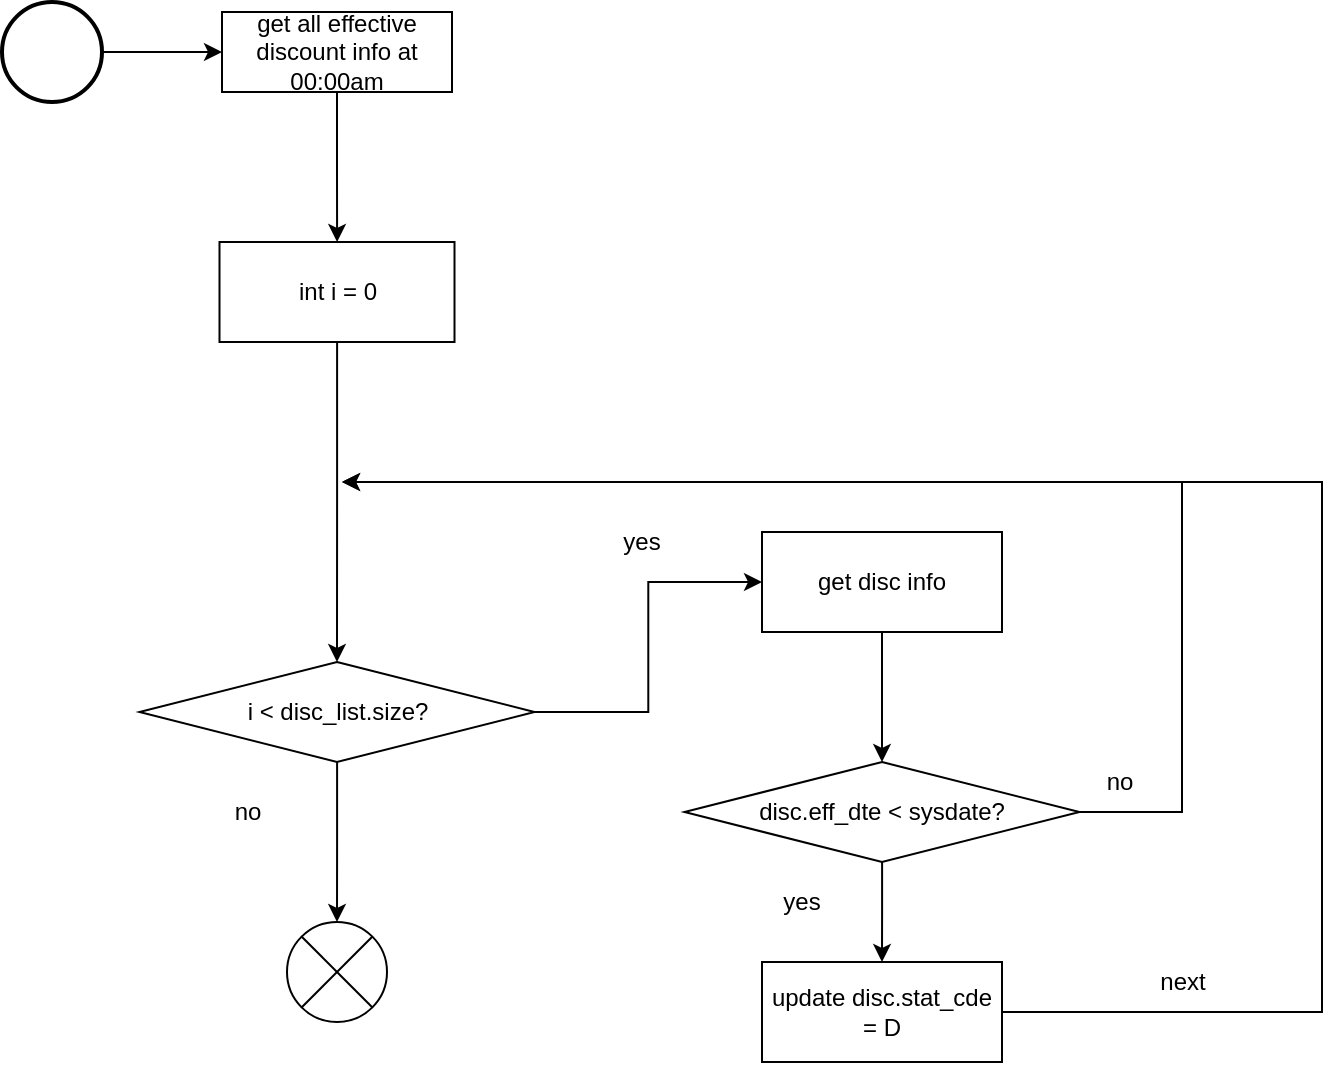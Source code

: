 <mxfile version="13.4.4" type="github">
  <diagram id="WtcCqiZAIry3gZozMZns" name="Page-1">
    <mxGraphModel dx="1902" dy="976" grid="1" gridSize="10" guides="1" tooltips="1" connect="1" arrows="1" fold="1" page="1" pageScale="1" pageWidth="827" pageHeight="1169" math="0" shadow="0">
      <root>
        <mxCell id="0" />
        <mxCell id="1" parent="0" />
        <mxCell id="DU9e7dJnHGMR_0h4N2ql-3" style="edgeStyle=orthogonalEdgeStyle;rounded=0;orthogonalLoop=1;jettySize=auto;html=1;" edge="1" parent="1" source="DU9e7dJnHGMR_0h4N2ql-1" target="DU9e7dJnHGMR_0h4N2ql-2">
          <mxGeometry relative="1" as="geometry" />
        </mxCell>
        <mxCell id="DU9e7dJnHGMR_0h4N2ql-1" value="" style="strokeWidth=2;html=1;shape=mxgraph.flowchart.start_2;whiteSpace=wrap;labelBackgroundColor=#000000;" vertex="1" parent="1">
          <mxGeometry x="30" y="20" width="50" height="50" as="geometry" />
        </mxCell>
        <mxCell id="DU9e7dJnHGMR_0h4N2ql-6" style="edgeStyle=orthogonalEdgeStyle;rounded=0;orthogonalLoop=1;jettySize=auto;html=1;" edge="1" parent="1" source="DU9e7dJnHGMR_0h4N2ql-2" target="DU9e7dJnHGMR_0h4N2ql-5">
          <mxGeometry relative="1" as="geometry" />
        </mxCell>
        <mxCell id="DU9e7dJnHGMR_0h4N2ql-2" value="&lt;span&gt;get all effective discount info at 00:00am&lt;br&gt;&lt;/span&gt;" style="rounded=0;whiteSpace=wrap;html=1;labelBackgroundColor=none;" vertex="1" parent="1">
          <mxGeometry x="140" y="25" width="115" height="40" as="geometry" />
        </mxCell>
        <mxCell id="DU9e7dJnHGMR_0h4N2ql-19" style="edgeStyle=orthogonalEdgeStyle;rounded=0;orthogonalLoop=1;jettySize=auto;html=1;" edge="1" parent="1" source="DU9e7dJnHGMR_0h4N2ql-4" target="DU9e7dJnHGMR_0h4N2ql-18">
          <mxGeometry relative="1" as="geometry" />
        </mxCell>
        <mxCell id="DU9e7dJnHGMR_0h4N2ql-22" style="edgeStyle=orthogonalEdgeStyle;rounded=0;orthogonalLoop=1;jettySize=auto;html=1;" edge="1" parent="1" source="DU9e7dJnHGMR_0h4N2ql-4">
          <mxGeometry relative="1" as="geometry">
            <mxPoint x="200" y="260" as="targetPoint" />
            <Array as="points">
              <mxPoint x="620" y="425" />
              <mxPoint x="620" y="260" />
              <mxPoint x="200" y="260" />
            </Array>
          </mxGeometry>
        </mxCell>
        <mxCell id="DU9e7dJnHGMR_0h4N2ql-4" value="disc.eff_dte &amp;lt; sysdate?" style="rhombus;whiteSpace=wrap;html=1;labelBackgroundColor=none;" vertex="1" parent="1">
          <mxGeometry x="371.25" y="400" width="197.5" height="50" as="geometry" />
        </mxCell>
        <mxCell id="DU9e7dJnHGMR_0h4N2ql-16" style="edgeStyle=orthogonalEdgeStyle;rounded=0;orthogonalLoop=1;jettySize=auto;html=1;entryX=0.5;entryY=0;entryDx=0;entryDy=0;" edge="1" parent="1" source="DU9e7dJnHGMR_0h4N2ql-5" target="DU9e7dJnHGMR_0h4N2ql-7">
          <mxGeometry relative="1" as="geometry" />
        </mxCell>
        <mxCell id="DU9e7dJnHGMR_0h4N2ql-5" value="int i = 0" style="rounded=0;whiteSpace=wrap;html=1;labelBackgroundColor=none;" vertex="1" parent="1">
          <mxGeometry x="138.75" y="140" width="117.5" height="50" as="geometry" />
        </mxCell>
        <mxCell id="DU9e7dJnHGMR_0h4N2ql-9" style="edgeStyle=orthogonalEdgeStyle;rounded=0;orthogonalLoop=1;jettySize=auto;html=1;entryX=0.5;entryY=0;entryDx=0;entryDy=0;entryPerimeter=0;" edge="1" parent="1" source="DU9e7dJnHGMR_0h4N2ql-7" target="DU9e7dJnHGMR_0h4N2ql-8">
          <mxGeometry relative="1" as="geometry" />
        </mxCell>
        <mxCell id="DU9e7dJnHGMR_0h4N2ql-11" style="edgeStyle=orthogonalEdgeStyle;rounded=0;orthogonalLoop=1;jettySize=auto;html=1;entryX=0;entryY=0.5;entryDx=0;entryDy=0;" edge="1" parent="1" source="DU9e7dJnHGMR_0h4N2ql-7" target="DU9e7dJnHGMR_0h4N2ql-13">
          <mxGeometry relative="1" as="geometry" />
        </mxCell>
        <mxCell id="DU9e7dJnHGMR_0h4N2ql-7" value="i &amp;lt; disc_list.size?" style="rhombus;whiteSpace=wrap;html=1;labelBackgroundColor=none;" vertex="1" parent="1">
          <mxGeometry x="98.75" y="350" width="197.5" height="50" as="geometry" />
        </mxCell>
        <mxCell id="DU9e7dJnHGMR_0h4N2ql-8" value="" style="verticalLabelPosition=bottom;verticalAlign=top;html=1;shape=mxgraph.flowchart.or;labelBackgroundColor=none;" vertex="1" parent="1">
          <mxGeometry x="172.5" y="480" width="50" height="50" as="geometry" />
        </mxCell>
        <mxCell id="DU9e7dJnHGMR_0h4N2ql-10" value="no" style="text;html=1;strokeColor=none;fillColor=none;align=center;verticalAlign=middle;whiteSpace=wrap;rounded=0;labelBackgroundColor=none;" vertex="1" parent="1">
          <mxGeometry x="132.5" y="415" width="40" height="20" as="geometry" />
        </mxCell>
        <mxCell id="DU9e7dJnHGMR_0h4N2ql-12" value="yes" style="text;html=1;strokeColor=none;fillColor=none;align=center;verticalAlign=middle;whiteSpace=wrap;rounded=0;labelBackgroundColor=none;" vertex="1" parent="1">
          <mxGeometry x="330" y="280" width="40" height="20" as="geometry" />
        </mxCell>
        <mxCell id="DU9e7dJnHGMR_0h4N2ql-14" style="edgeStyle=orthogonalEdgeStyle;rounded=0;orthogonalLoop=1;jettySize=auto;html=1;entryX=0.5;entryY=0;entryDx=0;entryDy=0;" edge="1" parent="1" source="DU9e7dJnHGMR_0h4N2ql-13" target="DU9e7dJnHGMR_0h4N2ql-4">
          <mxGeometry relative="1" as="geometry" />
        </mxCell>
        <mxCell id="DU9e7dJnHGMR_0h4N2ql-13" value="get disc info" style="rounded=0;whiteSpace=wrap;html=1;labelBackgroundColor=none;" vertex="1" parent="1">
          <mxGeometry x="410" y="285" width="120" height="50" as="geometry" />
        </mxCell>
        <mxCell id="DU9e7dJnHGMR_0h4N2ql-24" style="edgeStyle=orthogonalEdgeStyle;rounded=0;orthogonalLoop=1;jettySize=auto;html=1;" edge="1" parent="1" source="DU9e7dJnHGMR_0h4N2ql-18">
          <mxGeometry relative="1" as="geometry">
            <mxPoint x="200" y="260" as="targetPoint" />
            <Array as="points">
              <mxPoint x="690" y="525" />
              <mxPoint x="690" y="260" />
            </Array>
          </mxGeometry>
        </mxCell>
        <mxCell id="DU9e7dJnHGMR_0h4N2ql-18" value="update disc.stat_cde = D" style="rounded=0;whiteSpace=wrap;html=1;labelBackgroundColor=none;" vertex="1" parent="1">
          <mxGeometry x="410" y="500" width="120" height="50" as="geometry" />
        </mxCell>
        <mxCell id="DU9e7dJnHGMR_0h4N2ql-21" value="yes" style="text;html=1;strokeColor=none;fillColor=none;align=center;verticalAlign=middle;whiteSpace=wrap;rounded=0;labelBackgroundColor=none;" vertex="1" parent="1">
          <mxGeometry x="410" y="460" width="40" height="20" as="geometry" />
        </mxCell>
        <mxCell id="DU9e7dJnHGMR_0h4N2ql-23" value="no" style="text;html=1;strokeColor=none;fillColor=none;align=center;verticalAlign=middle;whiteSpace=wrap;rounded=0;labelBackgroundColor=none;" vertex="1" parent="1">
          <mxGeometry x="568.75" y="400" width="40" height="20" as="geometry" />
        </mxCell>
        <mxCell id="2" value="next" style="text;html=1;align=center;verticalAlign=middle;resizable=0;points=[];autosize=1;" vertex="1" parent="1">
          <mxGeometry x="600" y="500" width="40" height="20" as="geometry" />
        </mxCell>
      </root>
    </mxGraphModel>
  </diagram>
</mxfile>
